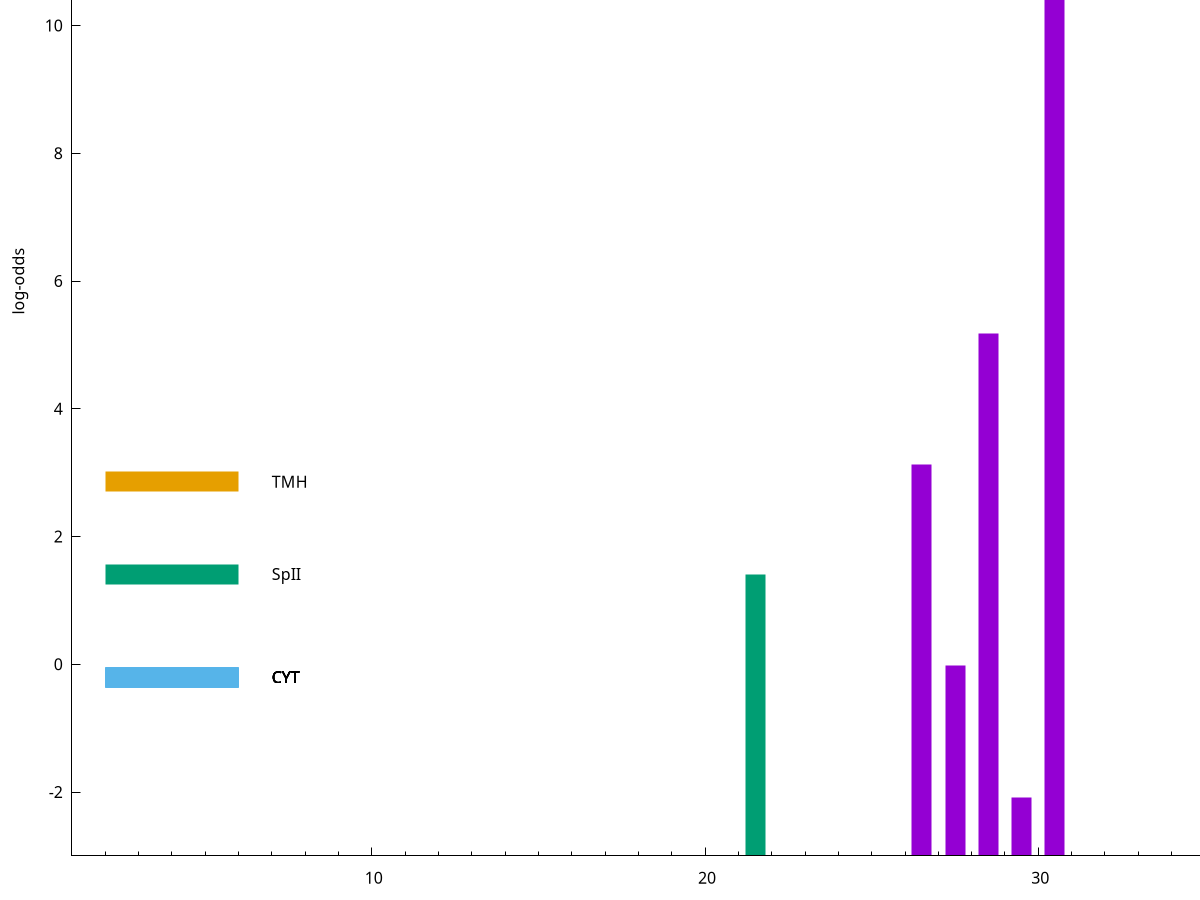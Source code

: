 set title "LipoP predictions for SRR3467249.gff"
set size 2., 1.4
set xrange [1:70] 
set mxtics 10
set yrange [-3:15]
set y2range [0:18]
set ylabel "log-odds"
set term postscript eps color solid "Helvetica" 30
set output "SRR3467249.gff169.eps"
set arrow from 2,11.0262 to 6,11.0262 nohead lt 1 lw 20
set label "SpI" at 7,11.0262
set arrow from 2,2.85673 to 6,2.85673 nohead lt 4 lw 20
set label "TMH" at 7,2.85673
set arrow from 2,1.4135 to 6,1.4135 nohead lt 2 lw 20
set label "SpII" at 7,1.4135
set arrow from 2,-0.200913 to 6,-0.200913 nohead lt 3 lw 20
set label "CYT" at 7,-0.200913
set arrow from 2,-0.200913 to 6,-0.200913 nohead lt 3 lw 20
set label "CYT" at 7,-0.200913
set arrow from 2,-0.200913 to 6,-0.200913 nohead lt 3 lw 20
set label "CYT" at 7,-0.200913
set arrow from 2,-0.200913 to 6,-0.200913 nohead lt 3 lw 20
set label "CYT" at 7,-0.200913
set arrow from 2,-0.200913 to 6,-0.200913 nohead lt 3 lw 20
set label "CYT" at 7,-0.200913
set arrow from 2,-0.200913 to 6,-0.200913 nohead lt 3 lw 20
set label "CYT" at 7,-0.200913
set arrow from 2,-0.200913 to 6,-0.200913 nohead lt 3 lw 20
set label "CYT" at 7,-0.200913
set arrow from 2,11.0262 to 6,11.0262 nohead lt 1 lw 20
set label "SpI" at 7,11.0262
# NOTE: The scores below are the log-odds scores with the threshold
# NOTE: subtracted (a hack to make gnuplot make the histogram all
# NOTE: look nice).
plot "-" axes x1y2 title "" with impulses lt 2 lw 20, "-" axes x1y2 title "" with impulses lt 1 lw 20
21.500000 4.413500
e
30.500000 13.993500
28.500000 8.187320
26.500000 6.135130
27.500000 2.979503
29.500000 0.917820
e
exit
